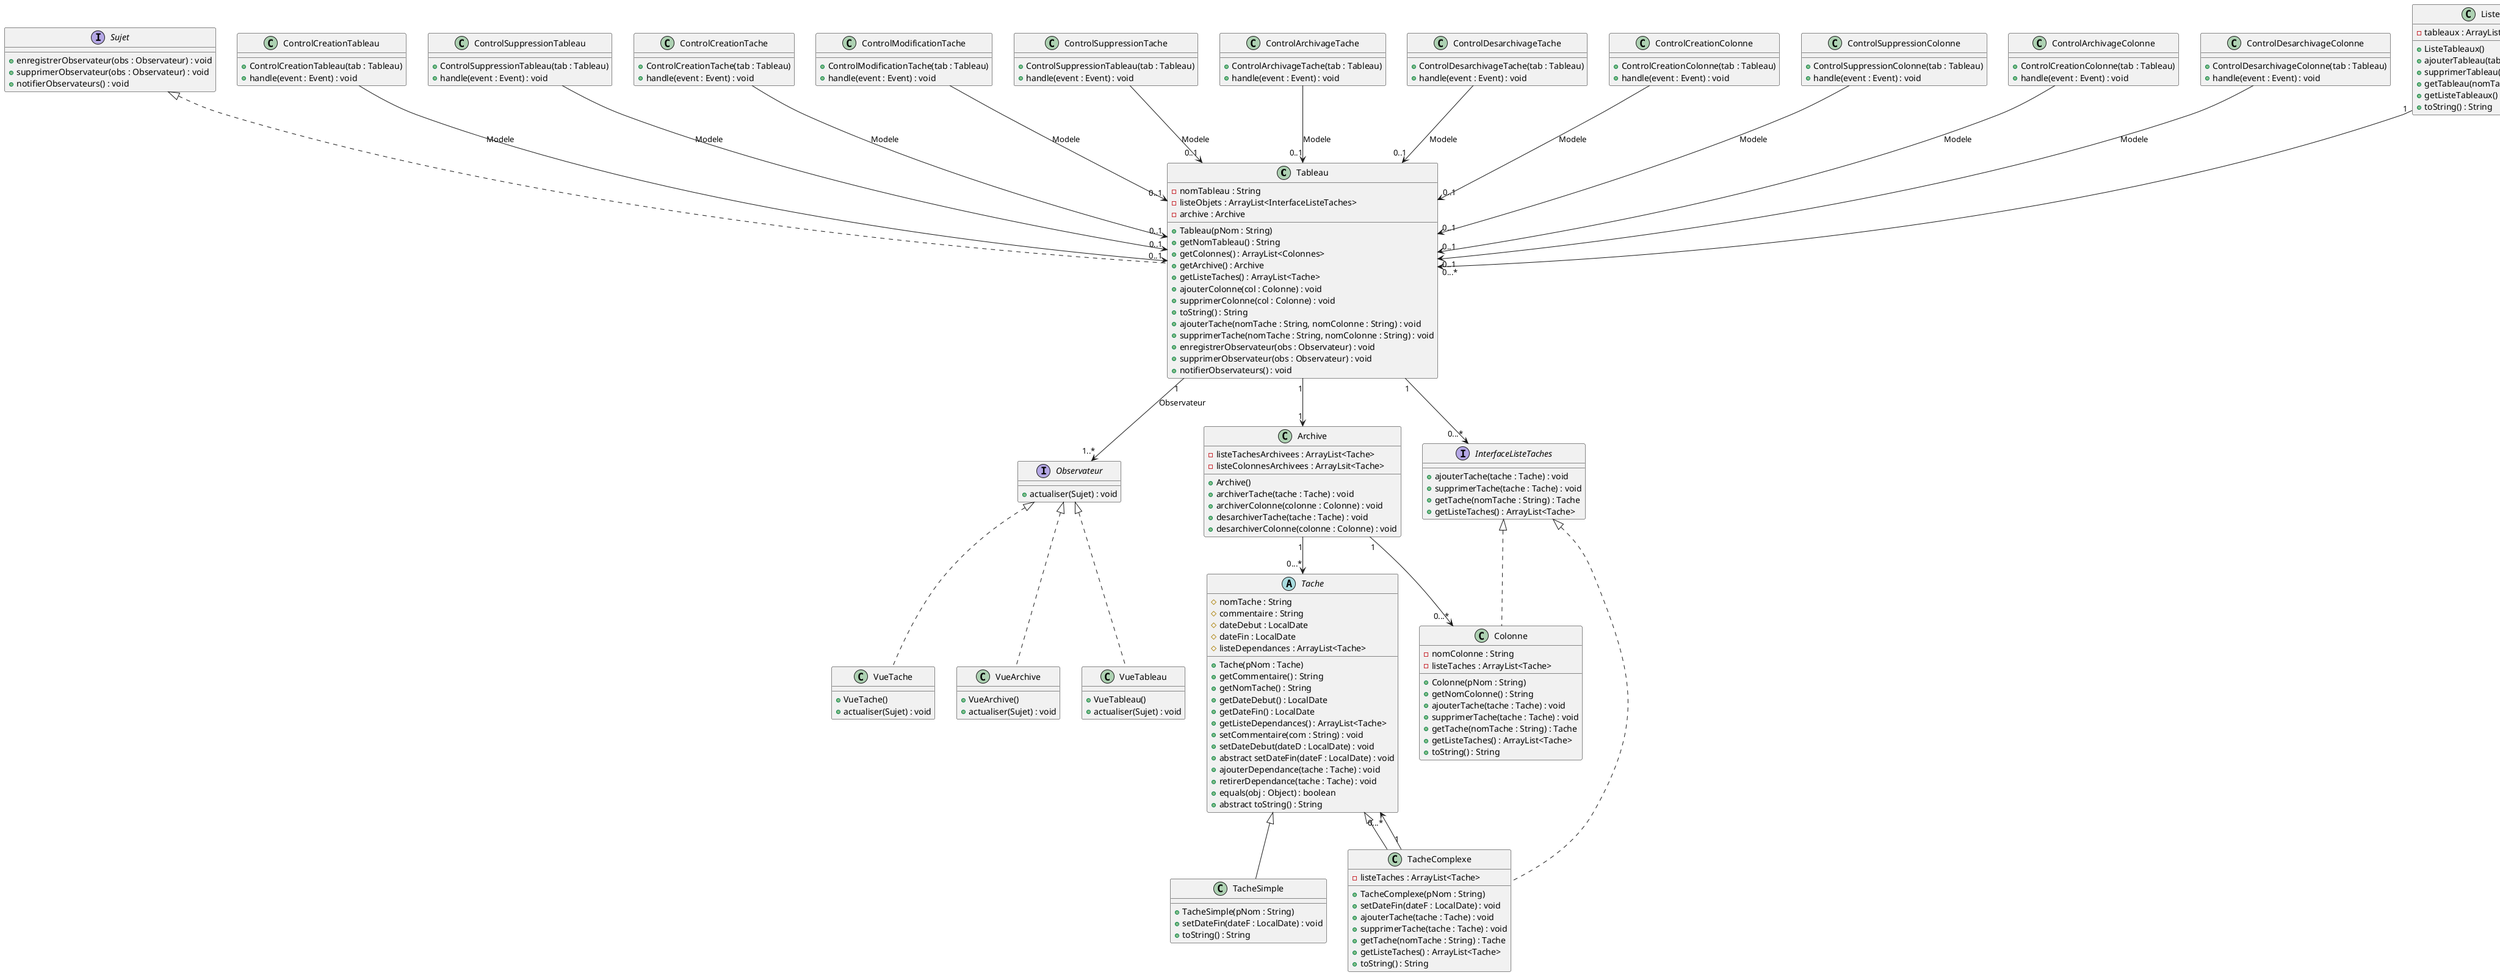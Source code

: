 @startuml
'https://plantuml.com/class-diagram

class Tableau implements Sujet{
- nomTableau : String
- listeObjets : ArrayList<InterfaceListeTaches>
- archive : Archive
+ Tableau(pNom : String)
+ getNomTableau() : String
+ getColonnes() : ArrayList<Colonnes>
+ getArchive() : Archive
+ getListeTaches() : ArrayList<Tache>
+ ajouterColonne(col : Colonne) : void
+ supprimerColonne(col : Colonne) : void
+ toString() : String
+ ajouterTache(nomTache : String, nomColonne : String) : void
+ supprimerTache(nomTache : String, nomColonne : String) : void
+ enregistrerObservateur(obs : Observateur) : void
+ supprimerObservateur(obs : Observateur) : void
+ notifierObservateurs() : void
}


interface Sujet {
+ enregistrerObservateur(obs : Observateur) : void
+ supprimerObservateur(obs : Observateur) : void
+ notifierObservateurs() : void
}

interface Observateur {
+ actualiser(Sujet) : void
}

class ControlCreationTableau {
+ ControlCreationTableau(tab : Tableau)
+ handle(event : Event) : void
}

class ControlSuppressionTableau {
+ ControlSuppressionTableau(tab : Tableau)
+ handle(event : Event) : void
}

class ControlCreationTache {
+ ControlCreationTache(tab : Tableau)
+ handle(event : Event) : void
}

class ControlModificationTache {
+ ControlModificationTache(tab : Tableau)
+ handle(event : Event) : void
}

class ControlSuppressionTache {
+ ControlSuppressionTableau(tab : Tableau)
+ handle(event : Event) : void
}

class ControlArchivageTache {
+ ControlArchivageTache(tab : Tableau)
+ handle(event : Event) : void
}

class ControlDesarchivageTache {
+ ControlDesarchivageTache(tab : Tableau)
+ handle(event : Event) : void
}

class ControlCreationColonne {
+ ControlCreationColonne(tab : Tableau)
+ handle(event : Event) : void
}

class ControlSuppressionColonne {
+ ControlSuppressionColonne(tab : Tableau)
+ handle(event : Event) : void
}

class ControlArchivageColonne {
+ ControlCreationColonne(tab : Tableau)
+ handle(event : Event) : void
}

class ControlDesarchivageColonne {
+ ControlDesarchivageColonne(tab : Tableau)
+ handle(event : Event) : void
}

class VueTableau implements Observateur {
+ VueTableau()
+ actualiser(Sujet) : void
}

class VueTache implements Observateur {
+ VueTache()
+ actualiser(Sujet) : void
}

class VueArchive implements Observateur {
+ VueArchive()
+ actualiser(Sujet) : void
}

class Archive {
- listeTachesArchivees : ArrayList<Tache>
- listeColonnesArchivees : ArrayLsit<Tache>
+ Archive()
+ archiverTache(tache : Tache) : void
+ archiverColonne(colonne : Colonne) : void
+ desarchiverTache(tache : Tache) : void
+ desarchiverColonne(colonne : Colonne) : void
}

class ListeTableaux {
- tableaux : ArrayList<Tableau>
+ ListeTableaux()
+ ajouterTableau(tab : Tableau) : void
+ supprimerTableau(tab : Tableau) : void
+ getTableau(nomTab : String) : Tableau
+ getListeTableaux() : ArrayList<Tableau>
+ toString() : String
}

interface InterfaceListeTaches {
+ ajouterTache(tache : Tache) : void
+ supprimerTache(tache : Tache) : void
+ getTache(nomTache : String) : Tache
+ getListeTaches() : ArrayList<Tache>
}

class Colonne implements InterfaceListeTaches {
- nomColonne : String
- listeTaches : ArrayList<Tache>
+ Colonne(pNom : String)
+ getNomColonne() : String
+ ajouterTache(tache : Tache) : void
+ supprimerTache(tache : Tache) : void
+ getTache(nomTache : String) : Tache
+ getListeTaches() : ArrayList<Tache>
+ toString() : String
}

abstract class Tache {
# nomTache : String
# commentaire : String
# dateDebut : LocalDate
# dateFin : LocalDate
# listeDependances : ArrayList<Tache>
+ Tache(pNom : Tache)
+ getCommentaire() : String
+ getNomTache() : String
+ getDateDebut() : LocalDate
+ getDateFin() : LocalDate
+ getListeDependances() : ArrayList<Tache>
+ setCommentaire(com : String) : void
+ setDateDebut(dateD : LocalDate) : void
+ abstract setDateFin(dateF : LocalDate) : void
+ ajouterDependance(tache : Tache) : void
+ retirerDependance(tache : Tache) : void
+ equals(obj : Object) : boolean
+ abstract toString() : String
}

class TacheComplexe extends Tache implements InterfaceListeTaches {
- listeTaches : ArrayList<Tache>
+ TacheComplexe(pNom : String)
+ setDateFin(dateF : LocalDate) : void
+ ajouterTache(tache : Tache) : void
+ supprimerTache(tache : Tache) : void
+ getTache(nomTache : String) : Tache
+ getListeTaches() : ArrayList<Tache>
+ toString() : String
}

class TacheSimple extends Tache {
+ TacheSimple(pNom : String)
+ setDateFin(dateF : LocalDate) : void
+ toString() : String
}


Tableau "1" --> "0...*" InterfaceListeTaches
Tableau "1" --> "1" Archive
Archive "1" --> "0...*" Colonne
Archive "1" --> "0...*" Tache
TacheComplexe "1" --> "0...*" Tache
ListeTableaux "1" --> "0...*" Tableau


Tableau "1" --> "1..*" Observateur : Observateur
ControlCreationTableau --> "0..1" Tableau : Modele
ControlSuppressionTableau --> "0..1" Tableau : Modele
ControlCreationTache --> "0..1" Tableau : Modele
ControlModificationTache --> "0..1" Tableau : Modele
ControlSuppressionTache --> "0..1" Tableau : Modele
ControlArchivageTache --> "0..1" Tableau : Modele
ControlDesarchivageTache --> "0..1" Tableau : Modele
ControlCreationColonne --> "0..1" Tableau : Modele
ControlSuppressionColonne --> "0..1" Tableau : Modele
ControlArchivageColonne --> "0..1" Tableau : Modele
ControlDesarchivageColonne --> "0..1" Tableau : Modele

@enduml